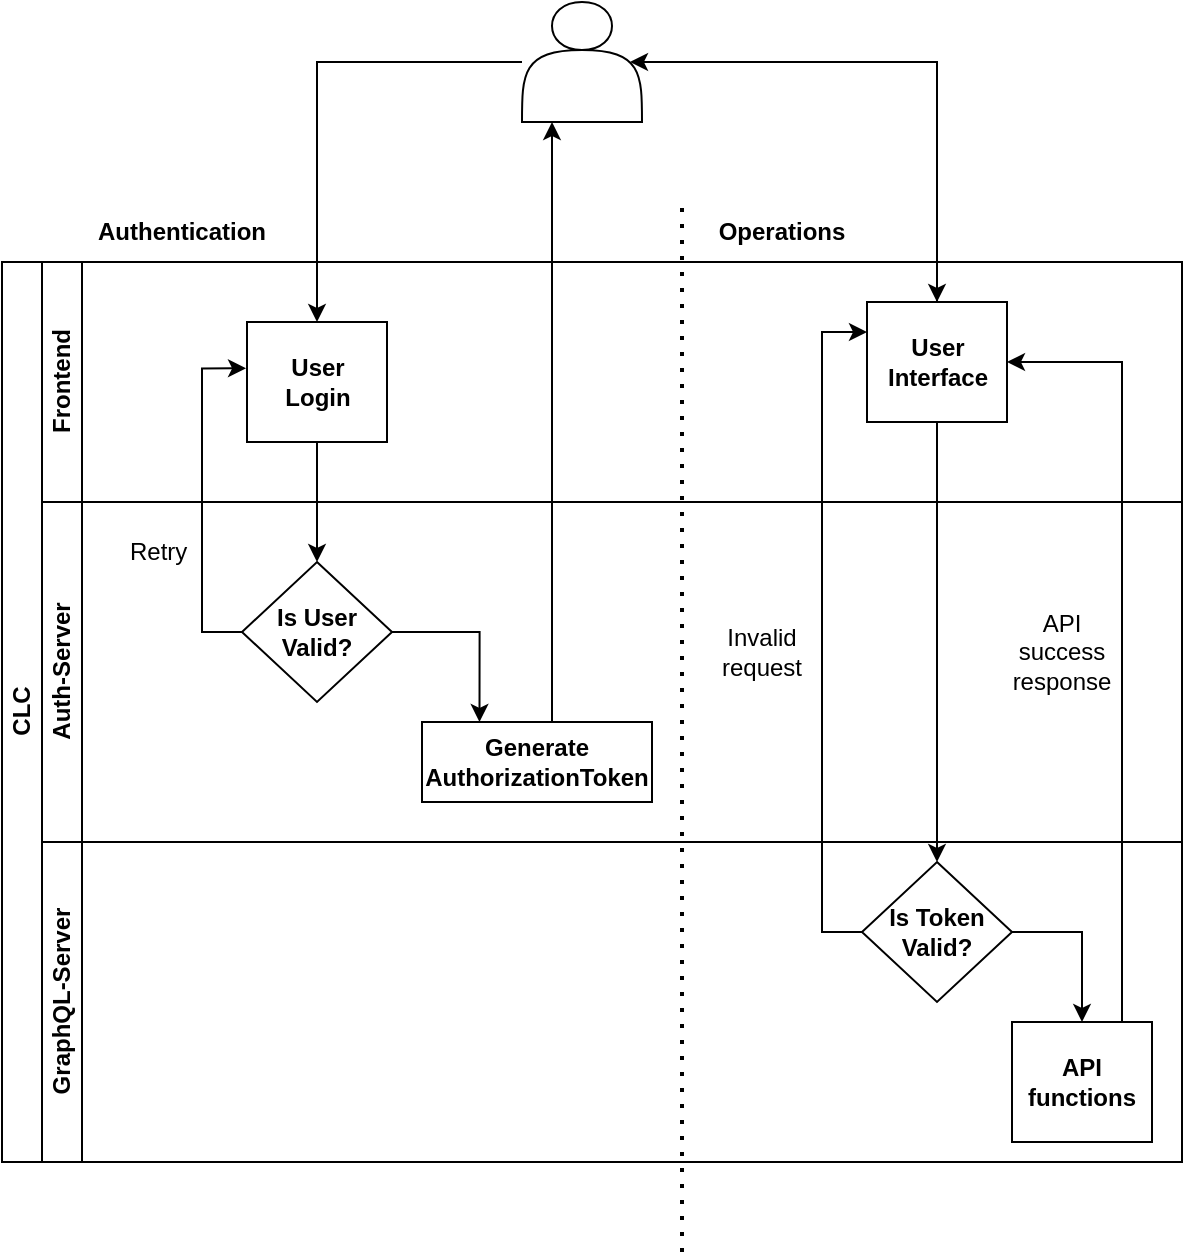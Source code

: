 <mxfile version="16.5.2" type="github">
  <diagram id="prtHgNgQTEPvFCAcTncT" name="Page-1">
    <mxGraphModel dx="788" dy="1626" grid="1" gridSize="10" guides="1" tooltips="1" connect="1" arrows="1" fold="1" page="1" pageScale="1" pageWidth="827" pageHeight="1169" math="0" shadow="0">
      <root>
        <mxCell id="0" />
        <mxCell id="1" parent="0" />
        <mxCell id="dNxyNK7c78bLwvsdeMH5-19" value="CLC" style="swimlane;html=1;childLayout=stackLayout;resizeParent=1;resizeParentMax=0;horizontal=0;startSize=20;horizontalStack=0;" parent="1" vertex="1">
          <mxGeometry x="160" y="50" width="590" height="450" as="geometry" />
        </mxCell>
        <mxCell id="dNxyNK7c78bLwvsdeMH5-27" value="" style="edgeStyle=orthogonalEdgeStyle;rounded=0;orthogonalLoop=1;jettySize=auto;html=1;dashed=1;endArrow=none;endFill=0;" parent="dNxyNK7c78bLwvsdeMH5-19" target="dNxyNK7c78bLwvsdeMH5-26" edge="1">
          <mxGeometry relative="1" as="geometry">
            <mxPoint x="350" y="70" as="sourcePoint" />
          </mxGeometry>
        </mxCell>
        <mxCell id="dNxyNK7c78bLwvsdeMH5-20" value="Frontend&lt;br&gt;" style="swimlane;html=1;startSize=20;horizontal=0;" parent="dNxyNK7c78bLwvsdeMH5-19" vertex="1">
          <mxGeometry x="20" width="570" height="120" as="geometry" />
        </mxCell>
        <mxCell id="dNxyNK7c78bLwvsdeMH5-25" value="" style="edgeStyle=orthogonalEdgeStyle;rounded=0;orthogonalLoop=1;jettySize=auto;html=1;" parent="dNxyNK7c78bLwvsdeMH5-20" source="dNxyNK7c78bLwvsdeMH5-23" edge="1">
          <mxGeometry relative="1" as="geometry">
            <mxPoint x="400" y="70" as="targetPoint" />
          </mxGeometry>
        </mxCell>
        <mxCell id="oXbtBevVn89mo1l6qwvO-2" value="" style="rounded=0;whiteSpace=wrap;html=1;" vertex="1" parent="dNxyNK7c78bLwvsdeMH5-20">
          <mxGeometry x="102.5" y="30" width="70" height="60" as="geometry" />
        </mxCell>
        <mxCell id="oXbtBevVn89mo1l6qwvO-7" value="" style="rounded=0;whiteSpace=wrap;html=1;" vertex="1" parent="dNxyNK7c78bLwvsdeMH5-20">
          <mxGeometry x="412.5" y="20" width="70" height="60" as="geometry" />
        </mxCell>
        <mxCell id="oXbtBevVn89mo1l6qwvO-3" value="" style="endArrow=none;dashed=1;html=1;dashPattern=1 3;strokeWidth=2;rounded=0;" edge="1" parent="dNxyNK7c78bLwvsdeMH5-20">
          <mxGeometry width="50" height="50" relative="1" as="geometry">
            <mxPoint x="320" y="495" as="sourcePoint" />
            <mxPoint x="320" y="-30" as="targetPoint" />
          </mxGeometry>
        </mxCell>
        <mxCell id="oXbtBevVn89mo1l6qwvO-25" value="User Login" style="text;html=1;strokeColor=none;fillColor=none;align=center;verticalAlign=middle;whiteSpace=wrap;rounded=0;fontStyle=1" vertex="1" parent="dNxyNK7c78bLwvsdeMH5-20">
          <mxGeometry x="108" y="45" width="60" height="30" as="geometry" />
        </mxCell>
        <mxCell id="oXbtBevVn89mo1l6qwvO-38" value="User Interface" style="text;html=1;strokeColor=none;fillColor=none;align=center;verticalAlign=middle;whiteSpace=wrap;rounded=0;fontStyle=1" vertex="1" parent="dNxyNK7c78bLwvsdeMH5-20">
          <mxGeometry x="417.5" y="35" width="60" height="30" as="geometry" />
        </mxCell>
        <mxCell id="dNxyNK7c78bLwvsdeMH5-21" value="Auth-Server" style="swimlane;html=1;startSize=20;horizontal=0;" parent="dNxyNK7c78bLwvsdeMH5-19" vertex="1">
          <mxGeometry x="20" y="120" width="570" height="170" as="geometry" />
        </mxCell>
        <mxCell id="oXbtBevVn89mo1l6qwvO-4" value="Generate AuthorizationToken" style="rounded=0;whiteSpace=wrap;html=1;fontStyle=1" vertex="1" parent="dNxyNK7c78bLwvsdeMH5-21">
          <mxGeometry x="190" y="110" width="115" height="40" as="geometry" />
        </mxCell>
        <mxCell id="oXbtBevVn89mo1l6qwvO-21" style="edgeStyle=orthogonalEdgeStyle;rounded=0;orthogonalLoop=1;jettySize=auto;html=1;entryX=0.25;entryY=0;entryDx=0;entryDy=0;" edge="1" parent="dNxyNK7c78bLwvsdeMH5-21" source="oXbtBevVn89mo1l6qwvO-14" target="oXbtBevVn89mo1l6qwvO-4">
          <mxGeometry relative="1" as="geometry" />
        </mxCell>
        <mxCell id="oXbtBevVn89mo1l6qwvO-14" value="Is User Valid?" style="rhombus;whiteSpace=wrap;html=1;fontStyle=1" vertex="1" parent="dNxyNK7c78bLwvsdeMH5-21">
          <mxGeometry x="100" y="30" width="75" height="70" as="geometry" />
        </mxCell>
        <mxCell id="oXbtBevVn89mo1l6qwvO-24" value="Retry&amp;nbsp;" style="text;html=1;strokeColor=none;fillColor=none;align=center;verticalAlign=middle;whiteSpace=wrap;rounded=0;" vertex="1" parent="dNxyNK7c78bLwvsdeMH5-21">
          <mxGeometry x="30" y="10" width="60" height="30" as="geometry" />
        </mxCell>
        <mxCell id="oXbtBevVn89mo1l6qwvO-41" value="Invalid request" style="text;html=1;strokeColor=none;fillColor=none;align=center;verticalAlign=middle;whiteSpace=wrap;rounded=0;" vertex="1" parent="dNxyNK7c78bLwvsdeMH5-21">
          <mxGeometry x="330" y="60" width="60" height="30" as="geometry" />
        </mxCell>
        <mxCell id="oXbtBevVn89mo1l6qwvO-42" value="API success response" style="text;html=1;strokeColor=none;fillColor=none;align=center;verticalAlign=middle;whiteSpace=wrap;rounded=0;" vertex="1" parent="dNxyNK7c78bLwvsdeMH5-21">
          <mxGeometry x="480" y="60" width="60" height="30" as="geometry" />
        </mxCell>
        <mxCell id="dNxyNK7c78bLwvsdeMH5-22" value="GraphQL-Server&lt;br&gt;" style="swimlane;html=1;startSize=20;horizontal=0;" parent="dNxyNK7c78bLwvsdeMH5-19" vertex="1">
          <mxGeometry x="20" y="290" width="570" height="160" as="geometry" />
        </mxCell>
        <mxCell id="oXbtBevVn89mo1l6qwvO-8" value="API functions" style="rounded=0;whiteSpace=wrap;html=1;fontStyle=1" vertex="1" parent="dNxyNK7c78bLwvsdeMH5-22">
          <mxGeometry x="485" y="90" width="70" height="60" as="geometry" />
        </mxCell>
        <mxCell id="oXbtBevVn89mo1l6qwvO-31" value="Is Token Valid?" style="rhombus;whiteSpace=wrap;html=1;fontStyle=1" vertex="1" parent="dNxyNK7c78bLwvsdeMH5-22">
          <mxGeometry x="410" y="10" width="75" height="70" as="geometry" />
        </mxCell>
        <mxCell id="oXbtBevVn89mo1l6qwvO-33" style="edgeStyle=orthogonalEdgeStyle;rounded=0;orthogonalLoop=1;jettySize=auto;html=1;" edge="1" parent="dNxyNK7c78bLwvsdeMH5-22" source="oXbtBevVn89mo1l6qwvO-31" target="oXbtBevVn89mo1l6qwvO-8">
          <mxGeometry relative="1" as="geometry">
            <mxPoint x="530" y="80" as="targetPoint" />
            <Array as="points">
              <mxPoint x="520" y="45" />
            </Array>
          </mxGeometry>
        </mxCell>
        <mxCell id="oXbtBevVn89mo1l6qwvO-18" style="edgeStyle=orthogonalEdgeStyle;rounded=0;orthogonalLoop=1;jettySize=auto;html=1;entryX=0.5;entryY=0;entryDx=0;entryDy=0;" edge="1" parent="dNxyNK7c78bLwvsdeMH5-19" source="oXbtBevVn89mo1l6qwvO-2" target="oXbtBevVn89mo1l6qwvO-14">
          <mxGeometry relative="1" as="geometry" />
        </mxCell>
        <mxCell id="oXbtBevVn89mo1l6qwvO-23" style="edgeStyle=orthogonalEdgeStyle;rounded=0;orthogonalLoop=1;jettySize=auto;html=1;entryX=-0.007;entryY=0.386;entryDx=0;entryDy=0;entryPerimeter=0;" edge="1" parent="dNxyNK7c78bLwvsdeMH5-19" source="oXbtBevVn89mo1l6qwvO-14" target="oXbtBevVn89mo1l6qwvO-2">
          <mxGeometry relative="1" as="geometry">
            <Array as="points">
              <mxPoint x="100" y="185" />
              <mxPoint x="100" y="53" />
            </Array>
          </mxGeometry>
        </mxCell>
        <mxCell id="oXbtBevVn89mo1l6qwvO-34" style="edgeStyle=orthogonalEdgeStyle;rounded=0;orthogonalLoop=1;jettySize=auto;html=1;entryX=0;entryY=0.25;entryDx=0;entryDy=0;" edge="1" parent="dNxyNK7c78bLwvsdeMH5-19" source="oXbtBevVn89mo1l6qwvO-31" target="oXbtBevVn89mo1l6qwvO-7">
          <mxGeometry relative="1" as="geometry">
            <mxPoint x="400" y="380" as="targetPoint" />
            <Array as="points">
              <mxPoint x="410" y="335" />
              <mxPoint x="410" y="35" />
            </Array>
          </mxGeometry>
        </mxCell>
        <mxCell id="oXbtBevVn89mo1l6qwvO-37" style="edgeStyle=orthogonalEdgeStyle;rounded=0;orthogonalLoop=1;jettySize=auto;html=1;entryX=1;entryY=0.5;entryDx=0;entryDy=0;" edge="1" parent="dNxyNK7c78bLwvsdeMH5-19" source="oXbtBevVn89mo1l6qwvO-8" target="oXbtBevVn89mo1l6qwvO-7">
          <mxGeometry relative="1" as="geometry">
            <Array as="points">
              <mxPoint x="560" y="50" />
            </Array>
          </mxGeometry>
        </mxCell>
        <mxCell id="oXbtBevVn89mo1l6qwvO-39" style="edgeStyle=orthogonalEdgeStyle;rounded=0;orthogonalLoop=1;jettySize=auto;html=1;entryX=0.5;entryY=0;entryDx=0;entryDy=0;" edge="1" parent="dNxyNK7c78bLwvsdeMH5-19" source="oXbtBevVn89mo1l6qwvO-7" target="oXbtBevVn89mo1l6qwvO-31">
          <mxGeometry relative="1" as="geometry" />
        </mxCell>
        <mxCell id="oXbtBevVn89mo1l6qwvO-10" style="edgeStyle=orthogonalEdgeStyle;rounded=0;orthogonalLoop=1;jettySize=auto;html=1;" edge="1" parent="1" source="oXbtBevVn89mo1l6qwvO-1" target="oXbtBevVn89mo1l6qwvO-2">
          <mxGeometry relative="1" as="geometry" />
        </mxCell>
        <mxCell id="oXbtBevVn89mo1l6qwvO-26" style="edgeStyle=orthogonalEdgeStyle;rounded=0;orthogonalLoop=1;jettySize=auto;html=1;entryX=0.5;entryY=0;entryDx=0;entryDy=0;" edge="1" parent="1" source="oXbtBevVn89mo1l6qwvO-1" target="oXbtBevVn89mo1l6qwvO-7">
          <mxGeometry relative="1" as="geometry" />
        </mxCell>
        <mxCell id="oXbtBevVn89mo1l6qwvO-1" value="" style="shape=actor;whiteSpace=wrap;html=1;" vertex="1" parent="1">
          <mxGeometry x="420" y="-80" width="60" height="60" as="geometry" />
        </mxCell>
        <mxCell id="oXbtBevVn89mo1l6qwvO-5" value="&lt;b&gt;Authentication&lt;/b&gt;" style="text;html=1;strokeColor=none;fillColor=none;align=center;verticalAlign=middle;whiteSpace=wrap;rounded=0;" vertex="1" parent="1">
          <mxGeometry x="220" y="20" width="60" height="30" as="geometry" />
        </mxCell>
        <mxCell id="oXbtBevVn89mo1l6qwvO-6" value="&lt;b&gt;Operations&lt;/b&gt;" style="text;html=1;strokeColor=none;fillColor=none;align=center;verticalAlign=middle;whiteSpace=wrap;rounded=0;" vertex="1" parent="1">
          <mxGeometry x="520" y="20" width="60" height="30" as="geometry" />
        </mxCell>
        <mxCell id="oXbtBevVn89mo1l6qwvO-40" style="edgeStyle=orthogonalEdgeStyle;rounded=0;orthogonalLoop=1;jettySize=auto;html=1;entryX=0.9;entryY=0.5;entryDx=0;entryDy=0;entryPerimeter=0;" edge="1" parent="1" source="oXbtBevVn89mo1l6qwvO-7" target="oXbtBevVn89mo1l6qwvO-1">
          <mxGeometry relative="1" as="geometry">
            <mxPoint x="490" y="-50" as="targetPoint" />
            <Array as="points">
              <mxPoint x="628" y="-50" />
            </Array>
          </mxGeometry>
        </mxCell>
        <mxCell id="oXbtBevVn89mo1l6qwvO-43" style="edgeStyle=orthogonalEdgeStyle;rounded=0;orthogonalLoop=1;jettySize=auto;html=1;entryX=0.25;entryY=1;entryDx=0;entryDy=0;" edge="1" parent="1" source="oXbtBevVn89mo1l6qwvO-4" target="oXbtBevVn89mo1l6qwvO-1">
          <mxGeometry relative="1" as="geometry">
            <Array as="points">
              <mxPoint x="435" y="200" />
              <mxPoint x="435" y="200" />
            </Array>
          </mxGeometry>
        </mxCell>
      </root>
    </mxGraphModel>
  </diagram>
</mxfile>
